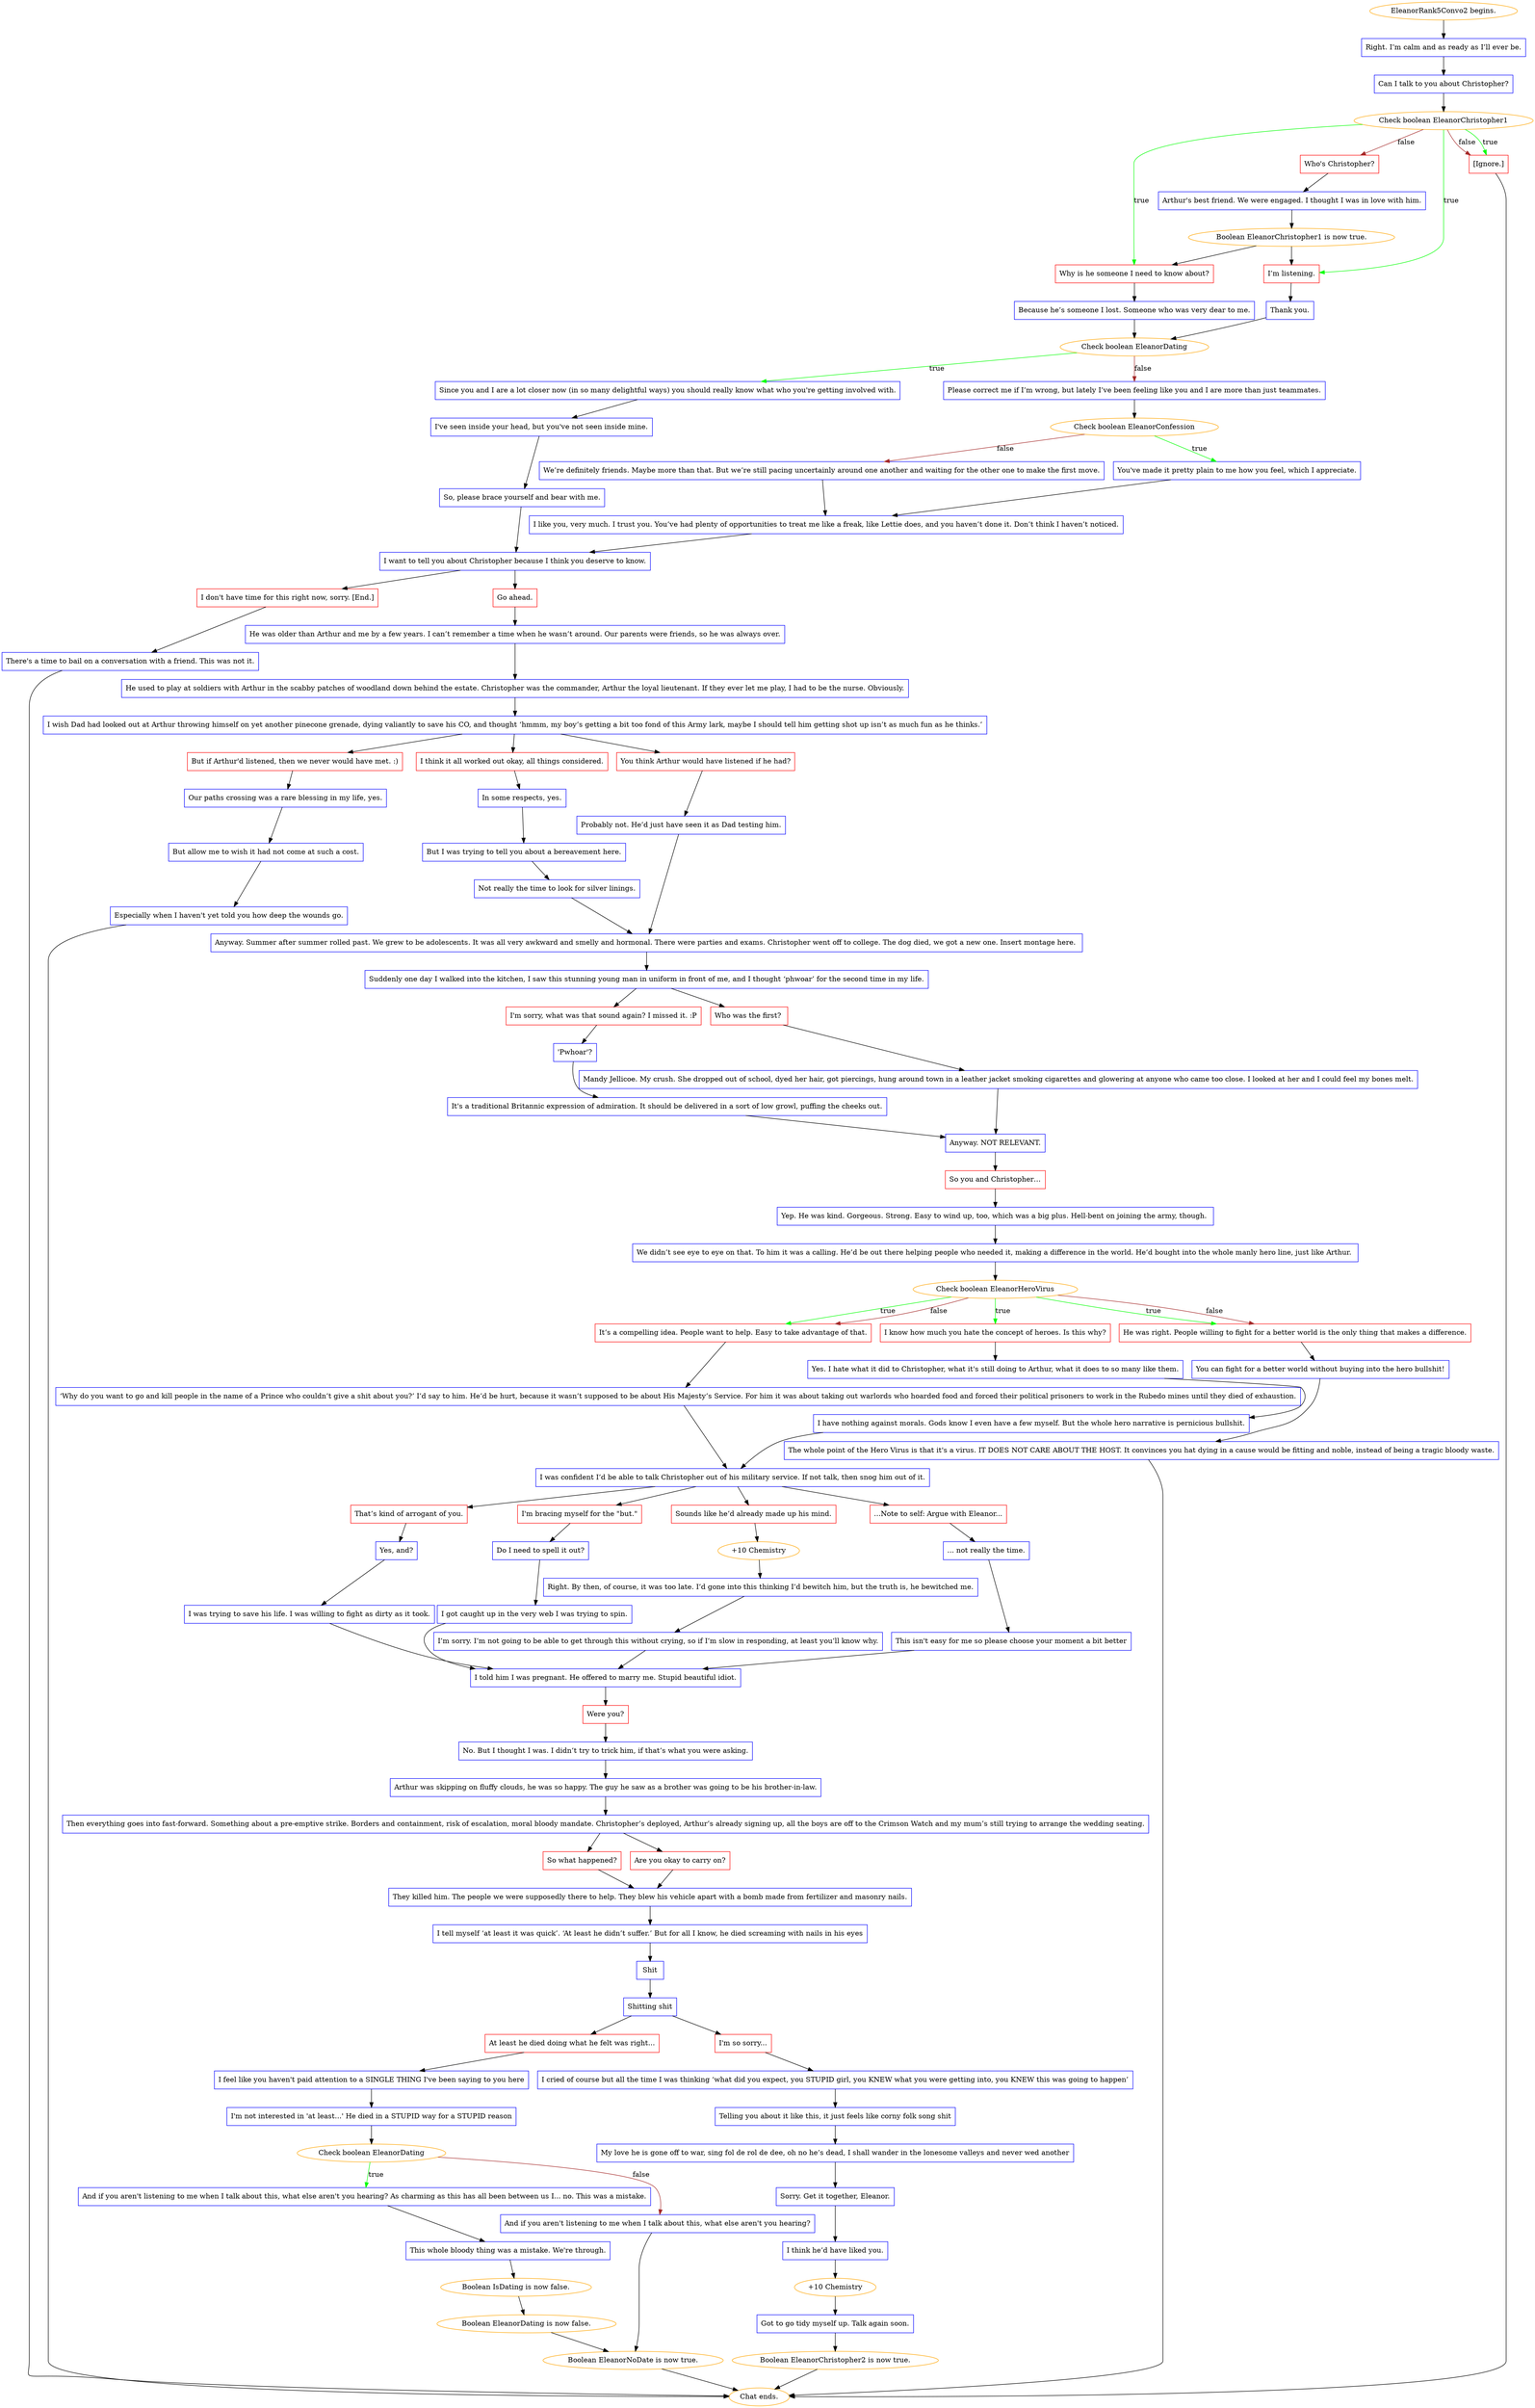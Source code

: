 digraph {
	"EleanorRank5Convo2 begins." [color=orange];
		"EleanorRank5Convo2 begins." -> 2176;
	2176 [label="Right. I’m calm and as ready as I’ll ever be.",shape=box,color=blue];
		2176 -> 2177;
	2177 [label="Can I talk to you about Christopher?",shape=box,color=blue];
		2177 -> 2178;
	2178 [label="Check boolean EleanorChristopher1",color=orange];
		2178 -> 2184 [label=true,color=green];
		2178 -> 2180 [label=true,color=green];
		2178 -> 2185 [label=true,color=green];
		2178 -> 2179 [label=false,color=brown];
		2178 -> 2185 [label=false,color=brown];
	2184 [label="I’m listening.",shape=box,color=red];
		2184 -> 2186;
	2180 [label="Why is he someone I need to know about?",shape=box,color=red];
		2180 -> 2187;
	2185 [label="[Ignore.]",shape=box,color=red];
		2185 -> "Chat ends.";
	2179 [label="Who's Christopher?",shape=box,color=red];
		2179 -> 2182;
	2186 [label="Thank you.",shape=box,color=blue];
		2186 -> 2188;
	2187 [label="Because he’s someone I lost. Someone who was very dear to me.",shape=box,color=blue];
		2187 -> 2188;
	"Chat ends." [color=orange];
	2182 [label="Arthur's best friend. We were engaged. I thought I was in love with him.",shape=box,color=blue];
		2182 -> "/EE/Types/Engine/SetBooleanDialogueNode:EleanorChristopher1:2184:2180";
	2188 [label="Check boolean EleanorDating",color=orange];
		2188 -> 2189 [label=true,color=green];
		2188 -> 2190 [label=false,color=brown];
	"/EE/Types/Engine/SetBooleanDialogueNode:EleanorChristopher1:2184:2180" [label="Boolean EleanorChristopher1 is now true.",color=orange];
		"/EE/Types/Engine/SetBooleanDialogueNode:EleanorChristopher1:2184:2180" -> 2184;
		"/EE/Types/Engine/SetBooleanDialogueNode:EleanorChristopher1:2184:2180" -> 2180;
	2189 [label="Since you and I are a lot closer now (in so many delightful ways) you should really know what who you're getting involved with.",shape=box,color=blue];
		2189 -> 2191;
	2190 [label="Please correct me if I’m wrong, but lately I’ve been feeling like you and I are more than just teammates.",shape=box,color=blue];
		2190 -> 2193;
	2191 [label="I've seen inside your head, but you've not seen inside mine.",shape=box,color=blue];
		2191 -> 2192;
	2193 [label="Check boolean EleanorConfession",color=orange];
		2193 -> 2194 [label=true,color=green];
		2193 -> 2195 [label=false,color=brown];
	2192 [label="So, please brace yourself and bear with me.",shape=box,color=blue];
		2192 -> 2197;
	2194 [label="You've made it pretty plain to me how you feel, which I appreciate.",shape=box,color=blue];
		2194 -> 2196;
	2195 [label="We’re definitely friends. Maybe more than that. But we’re still pacing uncertainly around one another and waiting for the other one to make the first move.",shape=box,color=blue];
		2195 -> 2196;
	2197 [label="I want to tell you about Christopher because I think you deserve to know.",shape=box,color=blue];
		2197 -> 2198;
		2197 -> 2199;
	2196 [label="I like you, very much. I trust you. You’ve had plenty of opportunities to treat me like a freak, like Lettie does, and you haven’t done it. Don’t think I haven’t noticed.",shape=box,color=blue];
		2196 -> 2197;
	2198 [label="Go ahead.",shape=box,color=red];
		2198 -> 2202;
	2199 [label="I don't have time for this right now, sorry. [End.]",shape=box,color=red];
		2199 -> 2200;
	2202 [label="He was older than Arthur and me by a few years. I can’t remember a time when he wasn’t around. Our parents were friends, so he was always over.",shape=box,color=blue];
		2202 -> 2203;
	2200 [label="There's a time to bail on a conversation with a friend. This was not it.",shape=box,color=blue];
		2200 -> "Chat ends.";
	2203 [label="He used to play at soldiers with Arthur in the scabby patches of woodland down behind the estate. Christopher was the commander, Arthur the loyal lieutenant. If they ever let me play, I had to be the nurse. Obviously.",shape=box,color=blue];
		2203 -> 2204;
	2204 [label="I wish Dad had looked out at Arthur throwing himself on yet another pinecone grenade, dying valiantly to save his CO, and thought ‘hmmm, my boy’s getting a bit too fond of this Army lark, maybe I should tell him getting shot up isn’t as much fun as he thinks.’",shape=box,color=blue];
		2204 -> 2205;
		2204 -> 2206;
		2204 -> 2207;
	2205 [label="You think Arthur would have listened if he had?",shape=box,color=red];
		2205 -> 2210;
	2206 [label="I think it all worked out okay, all things considered.",shape=box,color=red];
		2206 -> 2209;
	2207 [label="But if Arthur'd listened, then we never would have met. :)",shape=box,color=red];
		2207 -> 2208;
	2210 [label="Probably not. He’d just have seen it as Dad testing him.",shape=box,color=blue];
		2210 -> 2216;
	2209 [label="In some respects, yes.",shape=box,color=blue];
		2209 -> 2211;
	2208 [label="Our paths crossing was a rare blessing in my life, yes.",shape=box,color=blue];
		2208 -> 2212;
	2216 [label="Anyway. Summer after summer rolled past. We grew to be adolescents. It was all very awkward and smelly and hormonal. There were parties and exams. Christopher went off to college. The dog died, we got a new one. Insert montage here. ",shape=box,color=blue];
		2216 -> 2217;
	2211 [label="But I was trying to tell you about a bereavement here.",shape=box,color=blue];
		2211 -> 2215;
	2212 [label="But allow me to wish it had not come at such a cost.",shape=box,color=blue];
		2212 -> 2213;
	2217 [label="Suddenly one day I walked into the kitchen, I saw this stunning young man in uniform in front of me, and I thought ‘phwoar’ for the second time in my life.",shape=box,color=blue];
		2217 -> 2218;
		2217 -> 2219;
	2215 [label="Not really the time to look for silver linings.",shape=box,color=blue];
		2215 -> 2216;
	2213 [label="Especially when I haven't yet told you how deep the wounds go.",shape=box,color=blue];
		2213 -> "Chat ends.";
	2218 [label="I'm sorry, what was that sound again? I missed it. :P",shape=box,color=red];
		2218 -> 2220;
	2219 [label="Who was the first? ",shape=box,color=red];
		2219 -> 2222;
	2220 [label="'Pwhoar'?",shape=box,color=blue];
		2220 -> 2221;
	2222 [label="Mandy Jellicoe. My crush. She dropped out of school, dyed her hair, got piercings, hung around town in a leather jacket smoking cigarettes and glowering at anyone who came too close. I looked at her and I could feel my bones melt.",shape=box,color=blue];
		2222 -> 2223;
	2221 [label="It's a traditional Britannic expression of admiration. It should be delivered in a sort of low growl, puffing the cheeks out.",shape=box,color=blue];
		2221 -> 2223;
	2223 [label="Anyway. NOT RELEVANT.",shape=box,color=blue];
		2223 -> 2224;
	2224 [label="So you and Christopher…",shape=box,color=red];
		2224 -> 2225;
	2225 [label="Yep. He was kind. Gorgeous. Strong. Easy to wind up, too, which was a big plus. Hell-bent on joining the army, though. ",shape=box,color=blue];
		2225 -> 2226;
	2226 [label="We didn’t see eye to eye on that. To him it was a calling. He’d be out there helping people who needed it, making a difference in the world. He’d bought into the whole manly hero line, just like Arthur. ",shape=box,color=blue];
		2226 -> 2227;
	2227 [label="Check boolean EleanorHeroVirus",color=orange];
		2227 -> 2228 [label=true,color=green];
		2227 -> 2229 [label=true,color=green];
		2227 -> 2230 [label=true,color=green];
		2227 -> 2229 [label=false,color=brown];
		2227 -> 2230 [label=false,color=brown];
	2228 [label="I know how much you hate the concept of heroes. Is this why?",shape=box,color=red];
		2228 -> 2231;
	2229 [label="He was right. People willing to fight for a better world is the only thing that makes a difference.",shape=box,color=red];
		2229 -> 2233;
	2230 [label="It’s a compelling idea. People want to help. Easy to take advantage of that.",shape=box,color=red];
		2230 -> 2236;
	2231 [label="Yes. I hate what it did to Christopher, what it's still doing to Arthur, what it does to so many like them.",shape=box,color=blue];
		2231 -> 2232;
	2233 [label="You can fight for a better world without buying into the hero bullshit!",shape=box,color=blue];
		2233 -> 2234;
	2236 [label="‘Why do you want to go and kill people in the name of a Prince who couldn’t give a shit about you?’ I’d say to him. He’d be hurt, because it wasn’t supposed to be about His Majesty’s Service. For him it was about taking out warlords who hoarded food and forced their political prisoners to work in the Rubedo mines until they died of exhaustion.",shape=box,color=blue];
		2236 -> 2237;
	2232 [label="I have nothing against morals. Gods know I even have a few myself. But the whole hero narrative is pernicious bullshit.",shape=box,color=blue];
		2232 -> 2237;
	2234 [label="The whole point of the Hero Virus is that it's a virus. IT DOES NOT CARE ABOUT THE HOST. It convinces you hat dying in a cause would be fitting and noble, instead of being a tragic bloody waste.",shape=box,color=blue];
		2234 -> "Chat ends.";
	2237 [label="I was confident I’d be able to talk Christopher out of his military service. If not talk, then snog him out of it.",shape=box,color=blue];
		2237 -> 2238;
		2237 -> 2239;
		2237 -> 2240;
		2237 -> 2241;
	2238 [label="That’s kind of arrogant of you.",shape=box,color=red];
		2238 -> 2242;
	2239 [label="I'm bracing myself for the \"but.\"",shape=box,color=red];
		2239 -> 2244;
	2240 [label="Sounds like he’d already made up his mind.",shape=box,color=red];
		2240 -> 2247;
	2241 [label="...Note to self: Argue with Eleanor...",shape=box,color=red];
		2241 -> 2248;
	2242 [label="Yes, and?",shape=box,color=blue];
		2242 -> 2243;
	2244 [label="Do I need to spell it out?",shape=box,color=blue];
		2244 -> 2245;
	2247 [label="+10 Chemistry",color=orange];
		2247 -> 2246;
	2248 [label="... not really the time.",shape=box,color=blue];
		2248 -> 2249;
	2243 [label="I was trying to save his life. I was willing to fight as dirty as it took.",shape=box,color=blue];
		2243 -> 2251;
	2245 [label="I got caught up in the very web I was trying to spin.",shape=box,color=blue];
		2245 -> 2251;
	2246 [label="Right. By then, of course, it was too late. I’d gone into this thinking I’d bewitch him, but the truth is, he bewitched me.",shape=box,color=blue];
		2246 -> 2250;
	2249 [label="This isn't easy for me so please choose your moment a bit better",shape=box,color=blue];
		2249 -> 2251;
	2251 [label="I told him I was pregnant. He offered to marry me. Stupid beautiful idiot.",shape=box,color=blue];
		2251 -> 2252;
	2250 [label="I’m sorry. I’m not going to be able to get through this without crying, so if I’m slow in responding, at least you’ll know why.",shape=box,color=blue];
		2250 -> 2251;
	2252 [label="Were you?",shape=box,color=red];
		2252 -> 2253;
	2253 [label="No. But I thought I was. I didn’t try to trick him, if that’s what you were asking.",shape=box,color=blue];
		2253 -> 2254;
	2254 [label="Arthur was skipping on fluffy clouds, he was so happy. The guy he saw as a brother was going to be his brother-in-law.",shape=box,color=blue];
		2254 -> 2255;
	2255 [label="Then everything goes into fast-forward. Something about a pre-emptive strike. Borders and containment, risk of escalation, moral bloody mandate. Christopher’s deployed, Arthur’s already signing up, all the boys are off to the Crimson Watch and my mum’s still trying to arrange the wedding seating.",shape=box,color=blue];
		2255 -> 2256;
		2255 -> 2257;
	2256 [label="So what happened?",shape=box,color=red];
		2256 -> 2258;
	2257 [label="Are you okay to carry on?",shape=box,color=red];
		2257 -> 2258;
	2258 [label="They killed him. The people we were supposedly there to help. They blew his vehicle apart with a bomb made from fertilizer and masonry nails.",shape=box,color=blue];
		2258 -> 2259;
	2259 [label="I tell myself ‘at least it was quick’. ‘At least he didn’t suffer.’ But for all I know, he died screaming with nails in his eyes",shape=box,color=blue];
		2259 -> 2260;
	2260 [label="Shit",shape=box,color=blue];
		2260 -> 2261;
	2261 [label="Shitting shit",shape=box,color=blue];
		2261 -> 2262;
		2261 -> 2263;
	2262 [label="At least he died doing what he felt was right...",shape=box,color=red];
		2262 -> 2264;
	2263 [label="I'm so sorry...",shape=box,color=red];
		2263 -> 2266;
	2264 [label="I feel like you haven't paid attention to a SINGLE THING I've been saying to you here",shape=box,color=blue];
		2264 -> 2265;
	2266 [label="I cried of course but all the time I was thinking ‘what did you expect, you STUPID girl, you KNEW what you were getting into, you KNEW this was going to happen’",shape=box,color=blue];
		2266 -> 2267;
	2265 [label="I'm not interested in 'at least...' He died in a STUPID way for a STUPID reason",shape=box,color=blue];
		2265 -> 2269;
	2267 [label="Telling you about it like this, it just feels like corny folk song shit",shape=box,color=blue];
		2267 -> 2268;
	2269 [label="Check boolean EleanorDating",color=orange];
		2269 -> 2270 [label=true,color=green];
		2269 -> 2271 [label=false,color=brown];
	2268 [label="My love he is gone off to war, sing fol de rol de dee, oh no he’s dead, I shall wander in the lonesome valleys and never wed another",shape=box,color=blue];
		2268 -> 2279;
	2270 [label="And if you aren't listening to me when I talk about this, what else aren't you hearing? As charming as this has all been between us I... no. This was a mistake.",shape=box,color=blue];
		2270 -> 2272;
	2271 [label="And if you aren't listening to me when I talk about this, what else aren't you hearing?",shape=box,color=blue];
		2271 -> "/EE/Types/Engine/SetBooleanDialogueNode:EleanorNoDate:Chat ends.";
	2279 [label="Sorry. Get it together, Eleanor.",shape=box,color=blue];
		2279 -> 2280;
	2272 [label="This whole bloody thing was a mistake. We're through.",shape=box,color=blue];
		2272 -> "/EE/Types/Engine/ResetBooleanDialogueNode:IsDating:/EE/Types/Engine/ResetBooleanDialogueNode:EleanorDating:/EE/Types/Engine/SetBooleanDialogueNode:EleanorNoDate:Chat ends.";
	"/EE/Types/Engine/SetBooleanDialogueNode:EleanorNoDate:Chat ends." [label="Boolean EleanorNoDate is now true.",color=orange];
		"/EE/Types/Engine/SetBooleanDialogueNode:EleanorNoDate:Chat ends." -> "Chat ends.";
	2280 [label="I think he’d have liked you.",shape=box,color=blue];
		2280 -> 2281;
	"/EE/Types/Engine/ResetBooleanDialogueNode:IsDating:/EE/Types/Engine/ResetBooleanDialogueNode:EleanorDating:/EE/Types/Engine/SetBooleanDialogueNode:EleanorNoDate:Chat ends." [label="Boolean IsDating is now false.",color=orange];
		"/EE/Types/Engine/ResetBooleanDialogueNode:IsDating:/EE/Types/Engine/ResetBooleanDialogueNode:EleanorDating:/EE/Types/Engine/SetBooleanDialogueNode:EleanorNoDate:Chat ends." -> "/EE/Types/Engine/ResetBooleanDialogueNode:EleanorDating:/EE/Types/Engine/SetBooleanDialogueNode:EleanorNoDate:Chat ends.";
	2281 [label="+10 Chemistry",color=orange];
		2281 -> 2282;
	"/EE/Types/Engine/ResetBooleanDialogueNode:EleanorDating:/EE/Types/Engine/SetBooleanDialogueNode:EleanorNoDate:Chat ends." [label="Boolean EleanorDating is now false.",color=orange];
		"/EE/Types/Engine/ResetBooleanDialogueNode:EleanorDating:/EE/Types/Engine/SetBooleanDialogueNode:EleanorNoDate:Chat ends." -> "/EE/Types/Engine/SetBooleanDialogueNode:EleanorNoDate:Chat ends.";
	2282 [label="Got to go tidy myself up. Talk again soon.",shape=box,color=blue];
		2282 -> "/EE/Types/Engine/SetBooleanDialogueNode:EleanorChristopher2:Chat ends.";
	"/EE/Types/Engine/SetBooleanDialogueNode:EleanorChristopher2:Chat ends." [label="Boolean EleanorChristopher2 is now true.",color=orange];
		"/EE/Types/Engine/SetBooleanDialogueNode:EleanorChristopher2:Chat ends." -> "Chat ends.";
}